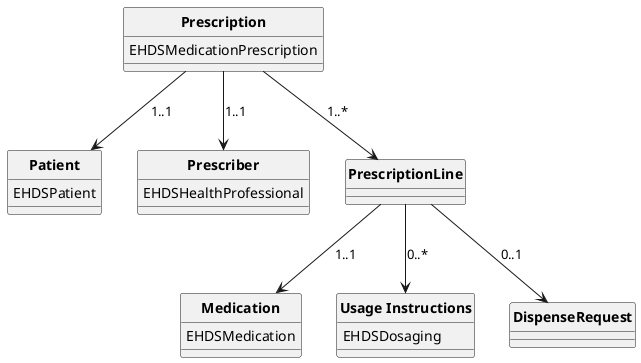 @startuml
skinparam linetype polyline
hide circle
hide stereotype


class "**Prescription**" as eP{
  EHDSMedicationPrescription 
}

eP --> Patient: "1..1"
eP --> Prescriber: "1..1"
eP --> Line: "1..*"

class "**Prescriber**" as Prescriber{
  EHDSHealthProfessional   
  
}

class "**Patient**" as Patient{
  EHDSPatient   

}

class "**PrescriptionLine**" as Line{ 
}

Line --> Medication: "1..1"
Line --> Dosage: "0..*"
Line --> DispenseRequest: "0..1"

class "**DispenseRequest**" as DispenseRequest{

}

class "**Usage Instructions**" as Dosage{
  EHDSDosaging   
 
}

class "**Medication**" as Medication{
  EHDSMedication
 
}
@enduml